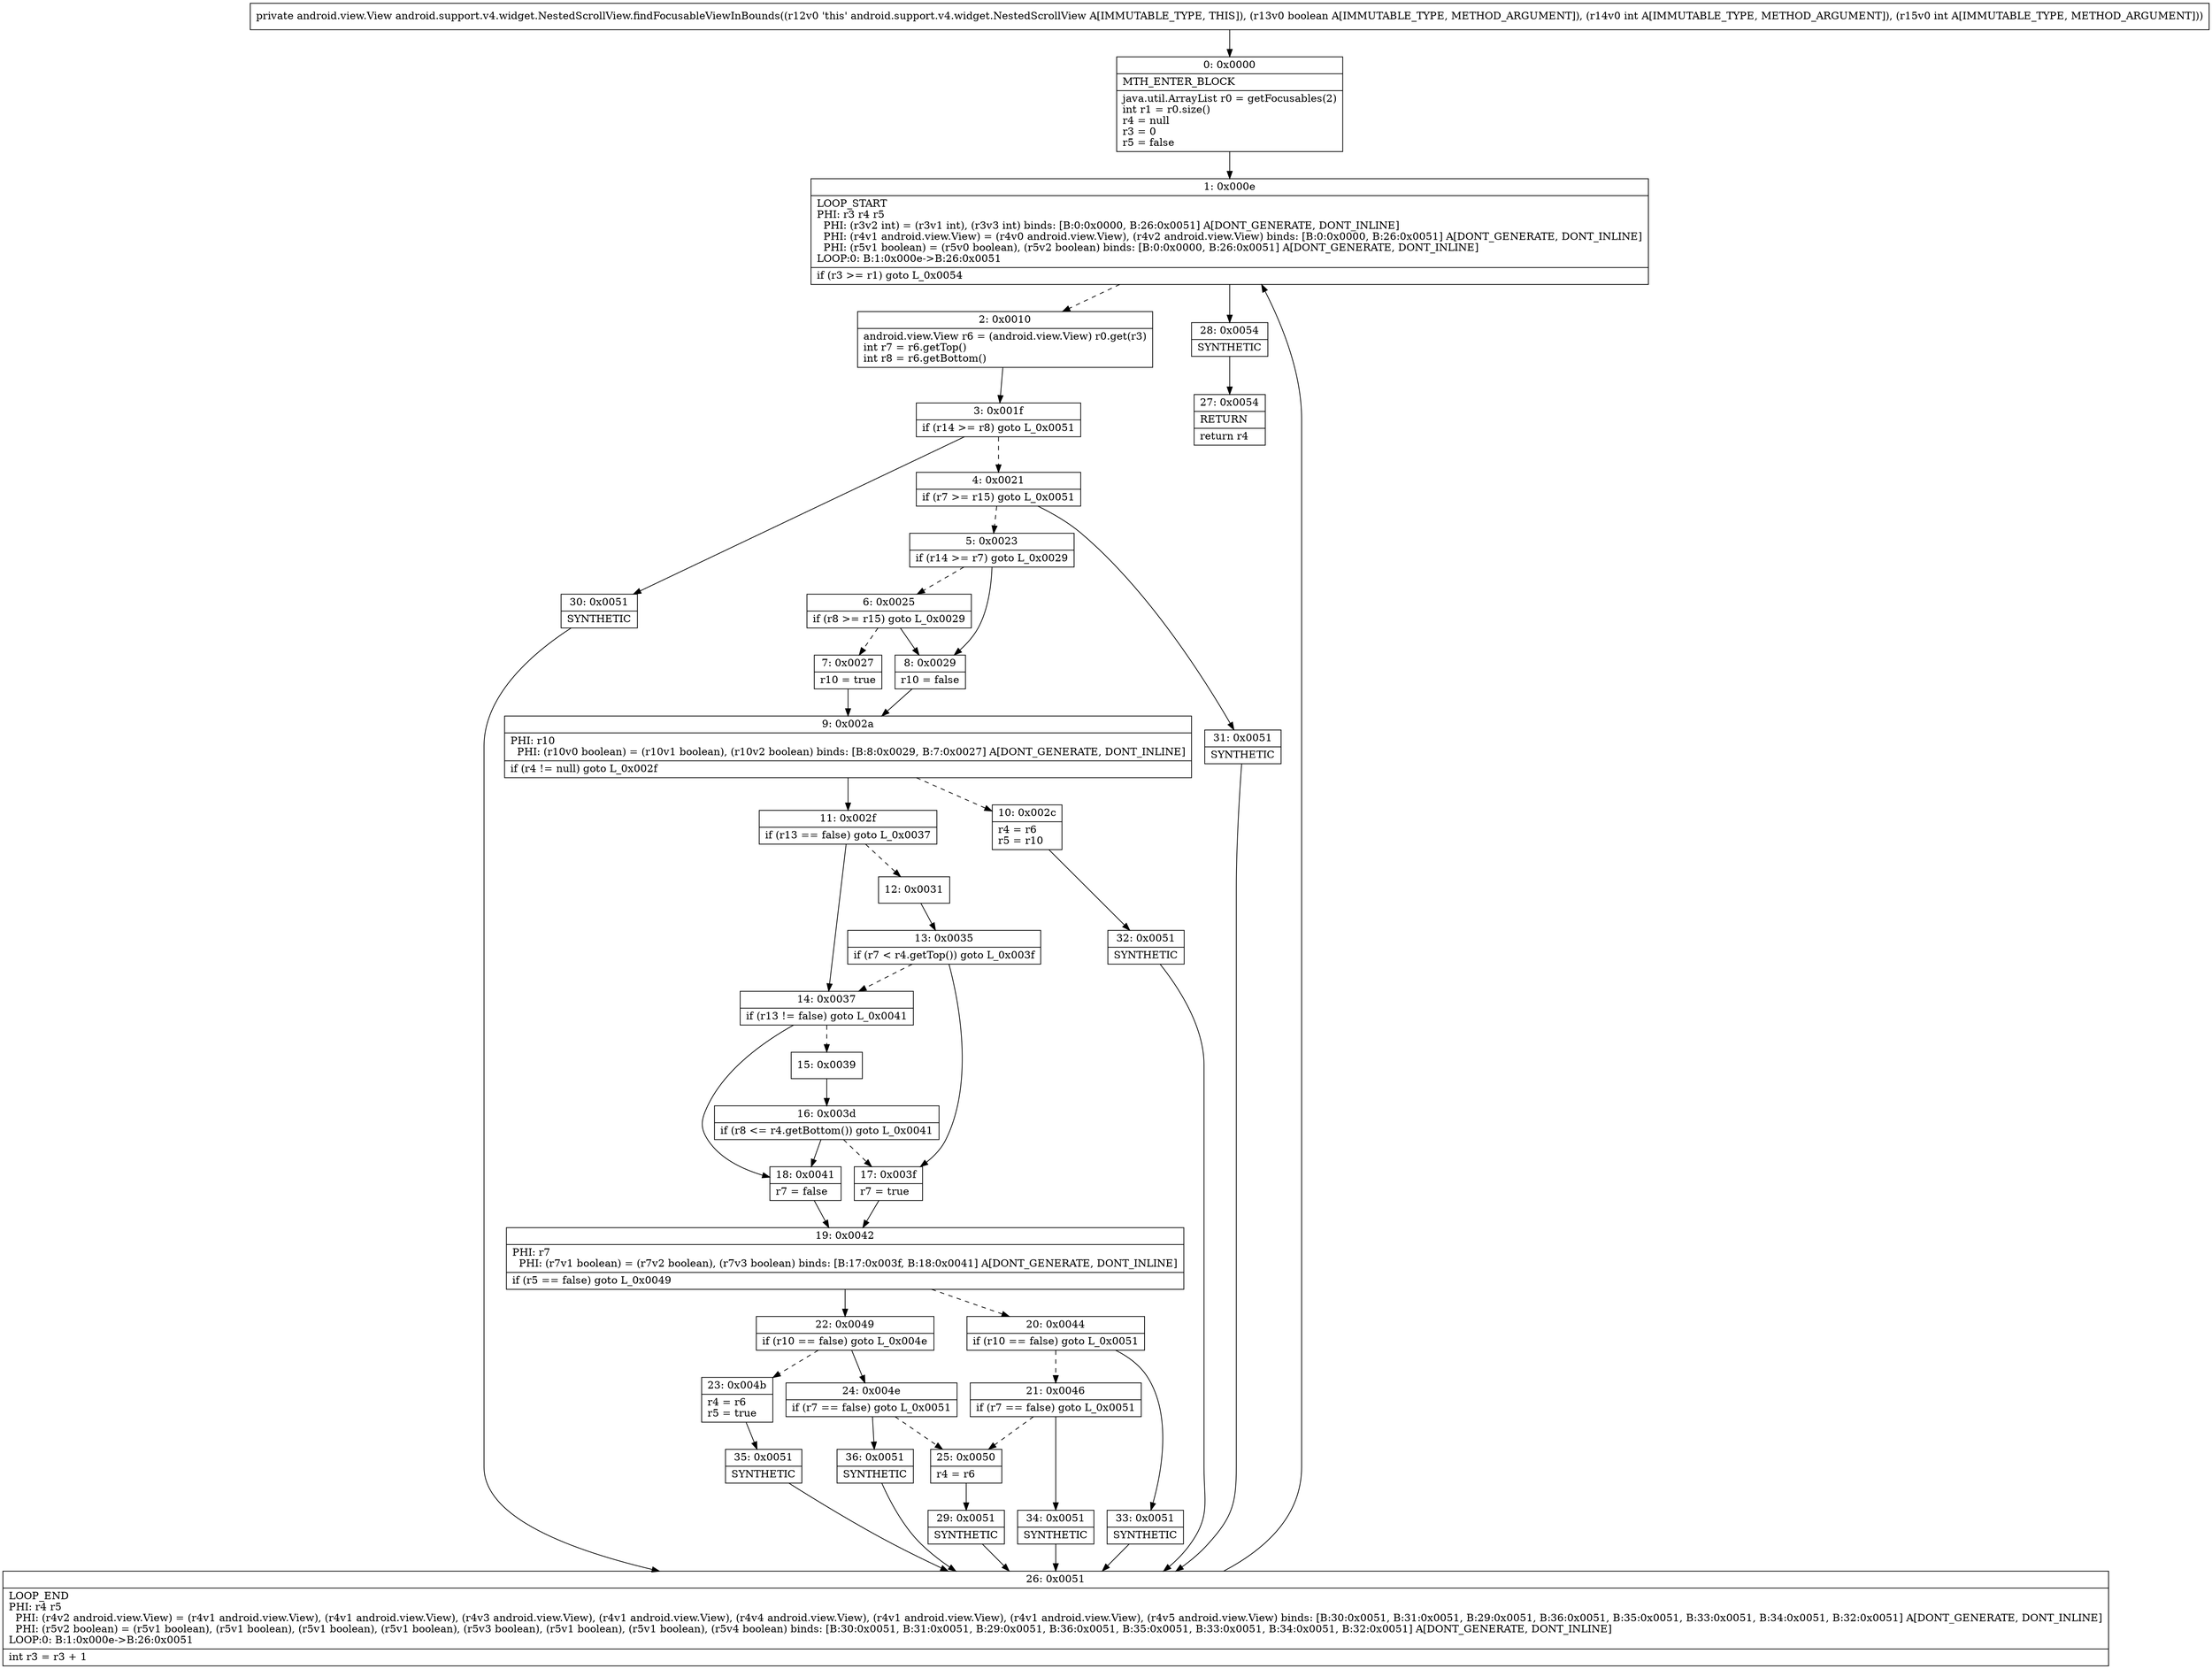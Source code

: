 digraph "CFG forandroid.support.v4.widget.NestedScrollView.findFocusableViewInBounds(ZII)Landroid\/view\/View;" {
Node_0 [shape=record,label="{0\:\ 0x0000|MTH_ENTER_BLOCK\l|java.util.ArrayList r0 = getFocusables(2)\lint r1 = r0.size()\lr4 = null\lr3 = 0\lr5 = false\l}"];
Node_1 [shape=record,label="{1\:\ 0x000e|LOOP_START\lPHI: r3 r4 r5 \l  PHI: (r3v2 int) = (r3v1 int), (r3v3 int) binds: [B:0:0x0000, B:26:0x0051] A[DONT_GENERATE, DONT_INLINE]\l  PHI: (r4v1 android.view.View) = (r4v0 android.view.View), (r4v2 android.view.View) binds: [B:0:0x0000, B:26:0x0051] A[DONT_GENERATE, DONT_INLINE]\l  PHI: (r5v1 boolean) = (r5v0 boolean), (r5v2 boolean) binds: [B:0:0x0000, B:26:0x0051] A[DONT_GENERATE, DONT_INLINE]\lLOOP:0: B:1:0x000e\-\>B:26:0x0051\l|if (r3 \>= r1) goto L_0x0054\l}"];
Node_2 [shape=record,label="{2\:\ 0x0010|android.view.View r6 = (android.view.View) r0.get(r3)\lint r7 = r6.getTop()\lint r8 = r6.getBottom()\l}"];
Node_3 [shape=record,label="{3\:\ 0x001f|if (r14 \>= r8) goto L_0x0051\l}"];
Node_4 [shape=record,label="{4\:\ 0x0021|if (r7 \>= r15) goto L_0x0051\l}"];
Node_5 [shape=record,label="{5\:\ 0x0023|if (r14 \>= r7) goto L_0x0029\l}"];
Node_6 [shape=record,label="{6\:\ 0x0025|if (r8 \>= r15) goto L_0x0029\l}"];
Node_7 [shape=record,label="{7\:\ 0x0027|r10 = true\l}"];
Node_8 [shape=record,label="{8\:\ 0x0029|r10 = false\l}"];
Node_9 [shape=record,label="{9\:\ 0x002a|PHI: r10 \l  PHI: (r10v0 boolean) = (r10v1 boolean), (r10v2 boolean) binds: [B:8:0x0029, B:7:0x0027] A[DONT_GENERATE, DONT_INLINE]\l|if (r4 != null) goto L_0x002f\l}"];
Node_10 [shape=record,label="{10\:\ 0x002c|r4 = r6\lr5 = r10\l}"];
Node_11 [shape=record,label="{11\:\ 0x002f|if (r13 == false) goto L_0x0037\l}"];
Node_12 [shape=record,label="{12\:\ 0x0031}"];
Node_13 [shape=record,label="{13\:\ 0x0035|if (r7 \< r4.getTop()) goto L_0x003f\l}"];
Node_14 [shape=record,label="{14\:\ 0x0037|if (r13 != false) goto L_0x0041\l}"];
Node_15 [shape=record,label="{15\:\ 0x0039}"];
Node_16 [shape=record,label="{16\:\ 0x003d|if (r8 \<= r4.getBottom()) goto L_0x0041\l}"];
Node_17 [shape=record,label="{17\:\ 0x003f|r7 = true\l}"];
Node_18 [shape=record,label="{18\:\ 0x0041|r7 = false\l}"];
Node_19 [shape=record,label="{19\:\ 0x0042|PHI: r7 \l  PHI: (r7v1 boolean) = (r7v2 boolean), (r7v3 boolean) binds: [B:17:0x003f, B:18:0x0041] A[DONT_GENERATE, DONT_INLINE]\l|if (r5 == false) goto L_0x0049\l}"];
Node_20 [shape=record,label="{20\:\ 0x0044|if (r10 == false) goto L_0x0051\l}"];
Node_21 [shape=record,label="{21\:\ 0x0046|if (r7 == false) goto L_0x0051\l}"];
Node_22 [shape=record,label="{22\:\ 0x0049|if (r10 == false) goto L_0x004e\l}"];
Node_23 [shape=record,label="{23\:\ 0x004b|r4 = r6\lr5 = true\l}"];
Node_24 [shape=record,label="{24\:\ 0x004e|if (r7 == false) goto L_0x0051\l}"];
Node_25 [shape=record,label="{25\:\ 0x0050|r4 = r6\l}"];
Node_26 [shape=record,label="{26\:\ 0x0051|LOOP_END\lPHI: r4 r5 \l  PHI: (r4v2 android.view.View) = (r4v1 android.view.View), (r4v1 android.view.View), (r4v3 android.view.View), (r4v1 android.view.View), (r4v4 android.view.View), (r4v1 android.view.View), (r4v1 android.view.View), (r4v5 android.view.View) binds: [B:30:0x0051, B:31:0x0051, B:29:0x0051, B:36:0x0051, B:35:0x0051, B:33:0x0051, B:34:0x0051, B:32:0x0051] A[DONT_GENERATE, DONT_INLINE]\l  PHI: (r5v2 boolean) = (r5v1 boolean), (r5v1 boolean), (r5v1 boolean), (r5v1 boolean), (r5v3 boolean), (r5v1 boolean), (r5v1 boolean), (r5v4 boolean) binds: [B:30:0x0051, B:31:0x0051, B:29:0x0051, B:36:0x0051, B:35:0x0051, B:33:0x0051, B:34:0x0051, B:32:0x0051] A[DONT_GENERATE, DONT_INLINE]\lLOOP:0: B:1:0x000e\-\>B:26:0x0051\l|int r3 = r3 + 1\l}"];
Node_27 [shape=record,label="{27\:\ 0x0054|RETURN\l|return r4\l}"];
Node_28 [shape=record,label="{28\:\ 0x0054|SYNTHETIC\l}"];
Node_29 [shape=record,label="{29\:\ 0x0051|SYNTHETIC\l}"];
Node_30 [shape=record,label="{30\:\ 0x0051|SYNTHETIC\l}"];
Node_31 [shape=record,label="{31\:\ 0x0051|SYNTHETIC\l}"];
Node_32 [shape=record,label="{32\:\ 0x0051|SYNTHETIC\l}"];
Node_33 [shape=record,label="{33\:\ 0x0051|SYNTHETIC\l}"];
Node_34 [shape=record,label="{34\:\ 0x0051|SYNTHETIC\l}"];
Node_35 [shape=record,label="{35\:\ 0x0051|SYNTHETIC\l}"];
Node_36 [shape=record,label="{36\:\ 0x0051|SYNTHETIC\l}"];
MethodNode[shape=record,label="{private android.view.View android.support.v4.widget.NestedScrollView.findFocusableViewInBounds((r12v0 'this' android.support.v4.widget.NestedScrollView A[IMMUTABLE_TYPE, THIS]), (r13v0 boolean A[IMMUTABLE_TYPE, METHOD_ARGUMENT]), (r14v0 int A[IMMUTABLE_TYPE, METHOD_ARGUMENT]), (r15v0 int A[IMMUTABLE_TYPE, METHOD_ARGUMENT])) }"];
MethodNode -> Node_0;
Node_0 -> Node_1;
Node_1 -> Node_2[style=dashed];
Node_1 -> Node_28;
Node_2 -> Node_3;
Node_3 -> Node_4[style=dashed];
Node_3 -> Node_30;
Node_4 -> Node_5[style=dashed];
Node_4 -> Node_31;
Node_5 -> Node_6[style=dashed];
Node_5 -> Node_8;
Node_6 -> Node_7[style=dashed];
Node_6 -> Node_8;
Node_7 -> Node_9;
Node_8 -> Node_9;
Node_9 -> Node_10[style=dashed];
Node_9 -> Node_11;
Node_10 -> Node_32;
Node_11 -> Node_12[style=dashed];
Node_11 -> Node_14;
Node_12 -> Node_13;
Node_13 -> Node_14[style=dashed];
Node_13 -> Node_17;
Node_14 -> Node_15[style=dashed];
Node_14 -> Node_18;
Node_15 -> Node_16;
Node_16 -> Node_17[style=dashed];
Node_16 -> Node_18;
Node_17 -> Node_19;
Node_18 -> Node_19;
Node_19 -> Node_20[style=dashed];
Node_19 -> Node_22;
Node_20 -> Node_21[style=dashed];
Node_20 -> Node_33;
Node_21 -> Node_25[style=dashed];
Node_21 -> Node_34;
Node_22 -> Node_23[style=dashed];
Node_22 -> Node_24;
Node_23 -> Node_35;
Node_24 -> Node_25[style=dashed];
Node_24 -> Node_36;
Node_25 -> Node_29;
Node_26 -> Node_1;
Node_28 -> Node_27;
Node_29 -> Node_26;
Node_30 -> Node_26;
Node_31 -> Node_26;
Node_32 -> Node_26;
Node_33 -> Node_26;
Node_34 -> Node_26;
Node_35 -> Node_26;
Node_36 -> Node_26;
}

